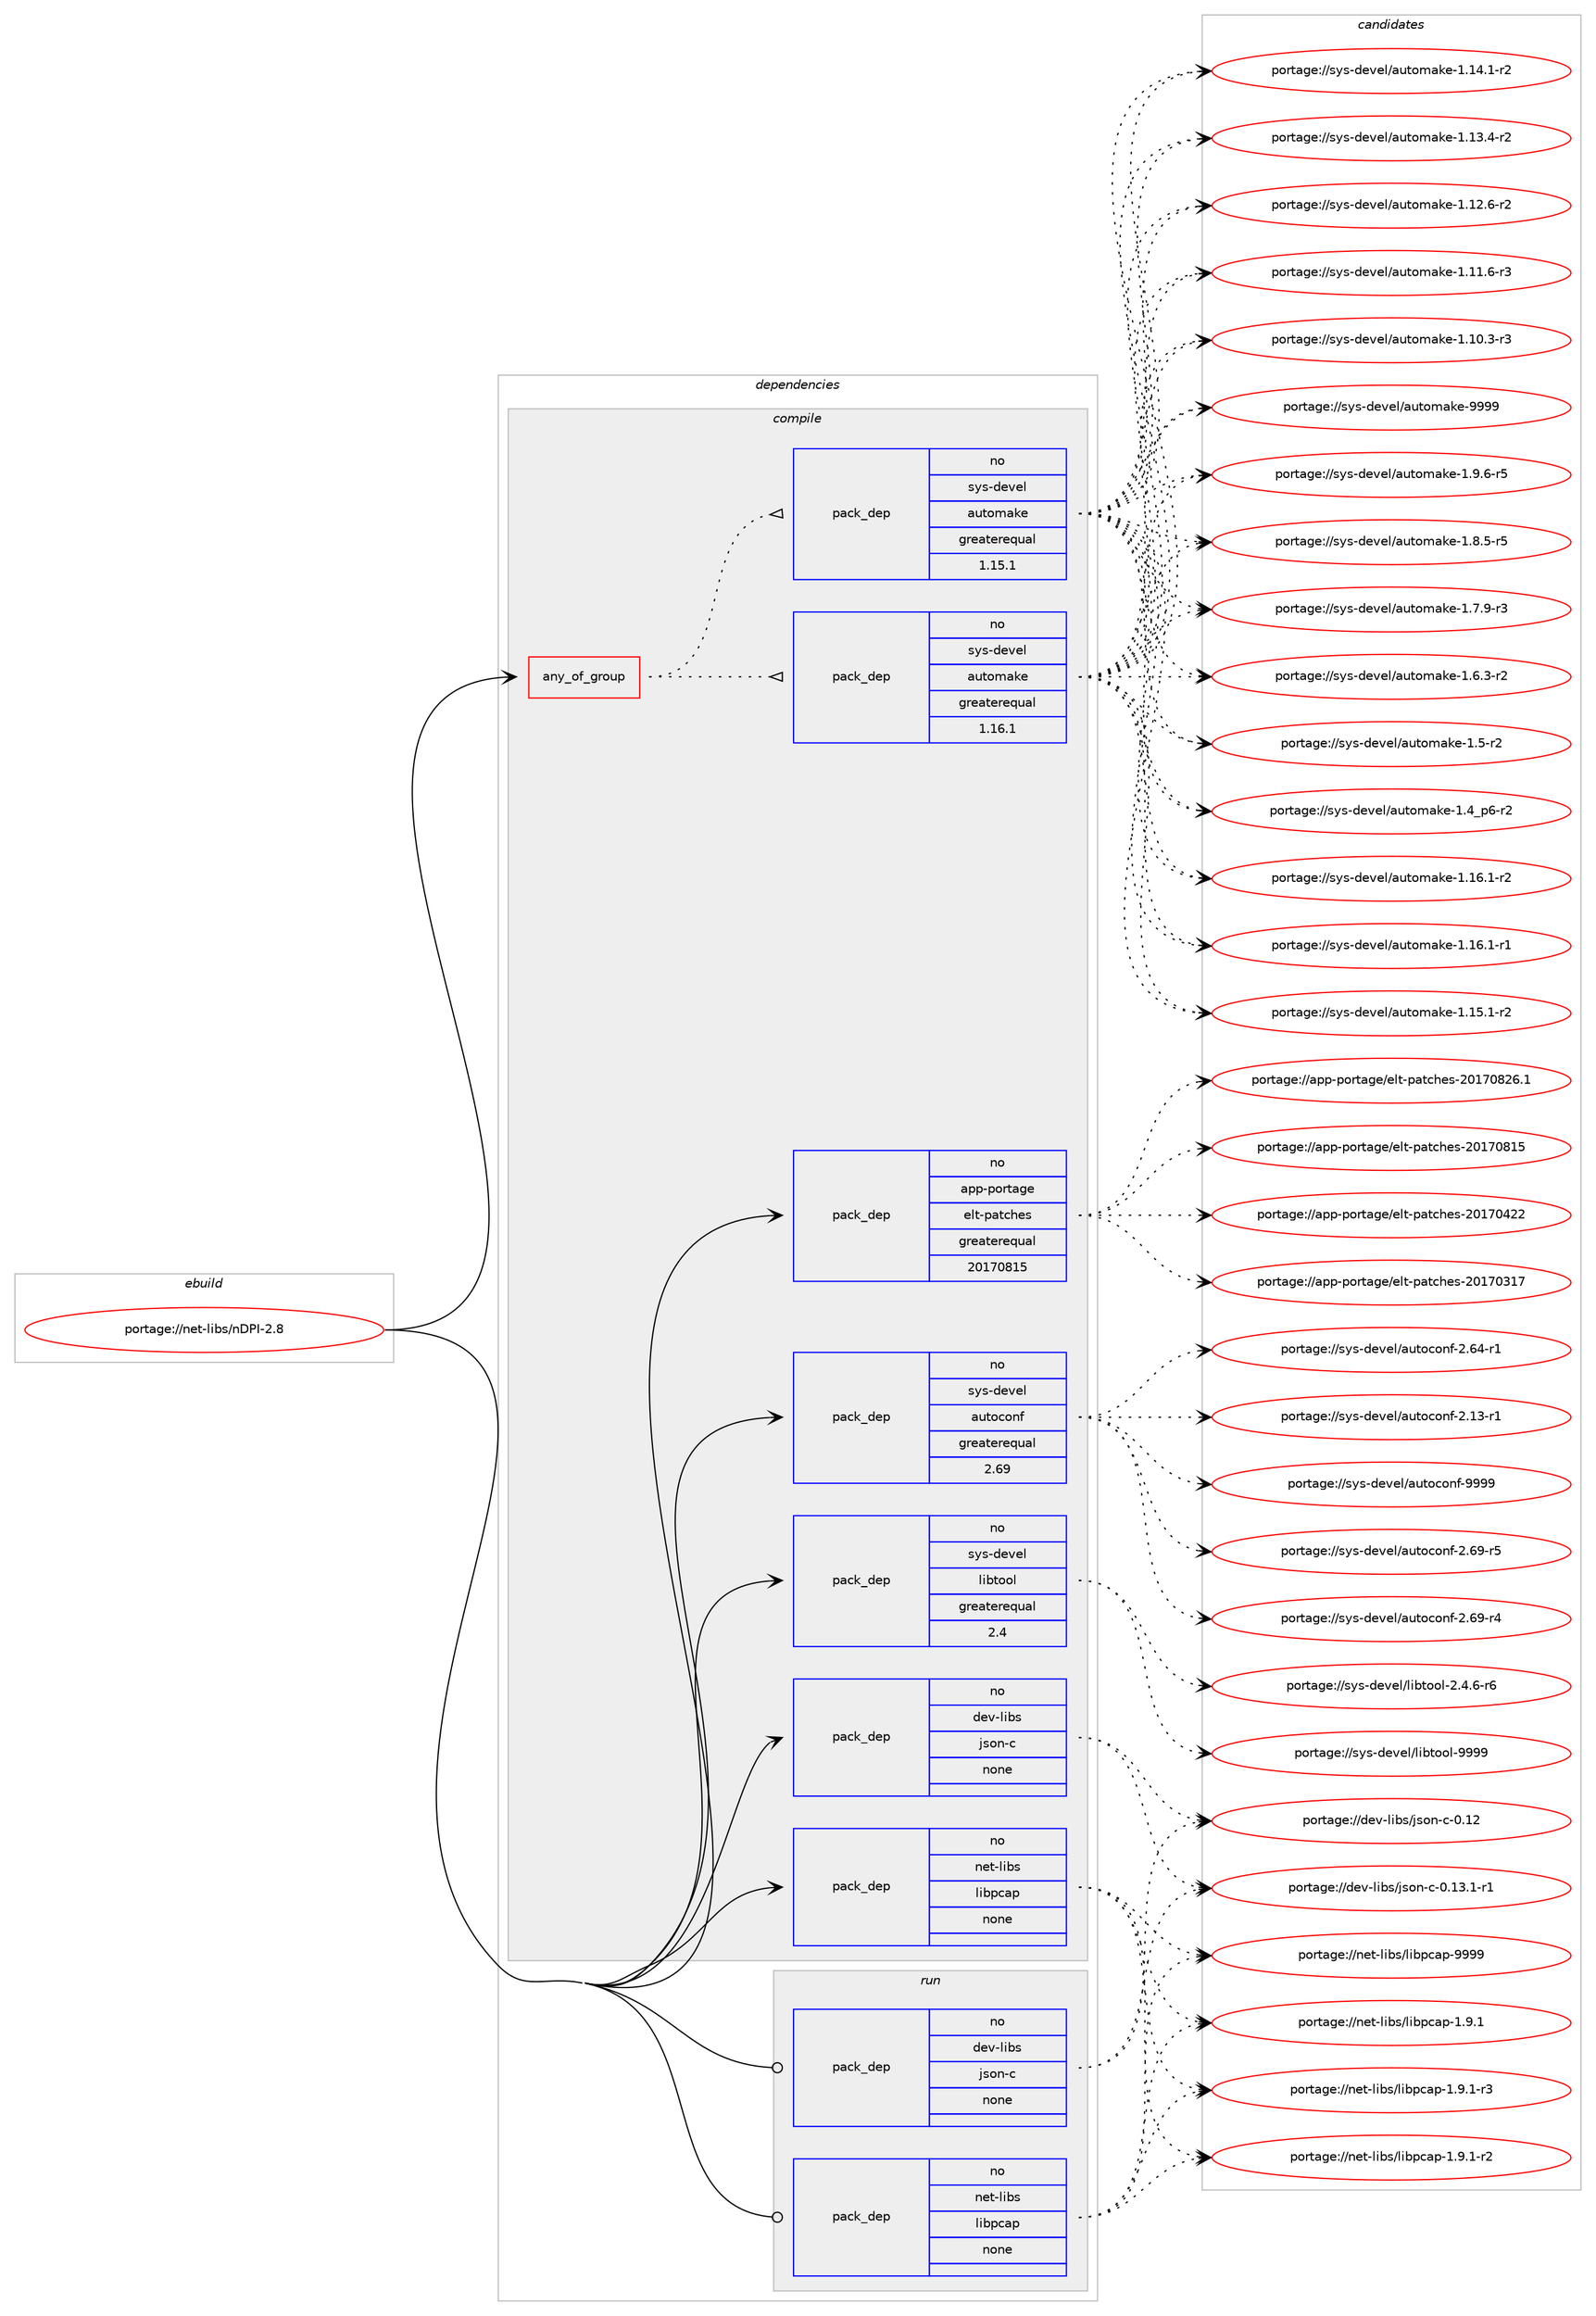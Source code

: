 digraph prolog {

# *************
# Graph options
# *************

newrank=true;
concentrate=true;
compound=true;
graph [rankdir=LR,fontname=Helvetica,fontsize=10,ranksep=1.5];#, ranksep=2.5, nodesep=0.2];
edge  [arrowhead=vee];
node  [fontname=Helvetica,fontsize=10];

# **********
# The ebuild
# **********

subgraph cluster_leftcol {
color=gray;
rank=same;
label=<<i>ebuild</i>>;
id [label="portage://net-libs/nDPI-2.8", color=red, width=4, href="../net-libs/nDPI-2.8.svg"];
}

# ****************
# The dependencies
# ****************

subgraph cluster_midcol {
color=gray;
label=<<i>dependencies</i>>;
subgraph cluster_compile {
fillcolor="#eeeeee";
style=filled;
label=<<i>compile</i>>;
subgraph any1983 {
dependency121649 [label=<<TABLE BORDER="0" CELLBORDER="1" CELLSPACING="0" CELLPADDING="4"><TR><TD CELLPADDING="10">any_of_group</TD></TR></TABLE>>, shape=none, color=red];subgraph pack93943 {
dependency121650 [label=<<TABLE BORDER="0" CELLBORDER="1" CELLSPACING="0" CELLPADDING="4" WIDTH="220"><TR><TD ROWSPAN="6" CELLPADDING="30">pack_dep</TD></TR><TR><TD WIDTH="110">no</TD></TR><TR><TD>sys-devel</TD></TR><TR><TD>automake</TD></TR><TR><TD>greaterequal</TD></TR><TR><TD>1.16.1</TD></TR></TABLE>>, shape=none, color=blue];
}
dependency121649:e -> dependency121650:w [weight=20,style="dotted",arrowhead="oinv"];
subgraph pack93944 {
dependency121651 [label=<<TABLE BORDER="0" CELLBORDER="1" CELLSPACING="0" CELLPADDING="4" WIDTH="220"><TR><TD ROWSPAN="6" CELLPADDING="30">pack_dep</TD></TR><TR><TD WIDTH="110">no</TD></TR><TR><TD>sys-devel</TD></TR><TR><TD>automake</TD></TR><TR><TD>greaterequal</TD></TR><TR><TD>1.15.1</TD></TR></TABLE>>, shape=none, color=blue];
}
dependency121649:e -> dependency121651:w [weight=20,style="dotted",arrowhead="oinv"];
}
id:e -> dependency121649:w [weight=20,style="solid",arrowhead="vee"];
subgraph pack93945 {
dependency121652 [label=<<TABLE BORDER="0" CELLBORDER="1" CELLSPACING="0" CELLPADDING="4" WIDTH="220"><TR><TD ROWSPAN="6" CELLPADDING="30">pack_dep</TD></TR><TR><TD WIDTH="110">no</TD></TR><TR><TD>app-portage</TD></TR><TR><TD>elt-patches</TD></TR><TR><TD>greaterequal</TD></TR><TR><TD>20170815</TD></TR></TABLE>>, shape=none, color=blue];
}
id:e -> dependency121652:w [weight=20,style="solid",arrowhead="vee"];
subgraph pack93946 {
dependency121653 [label=<<TABLE BORDER="0" CELLBORDER="1" CELLSPACING="0" CELLPADDING="4" WIDTH="220"><TR><TD ROWSPAN="6" CELLPADDING="30">pack_dep</TD></TR><TR><TD WIDTH="110">no</TD></TR><TR><TD>dev-libs</TD></TR><TR><TD>json-c</TD></TR><TR><TD>none</TD></TR><TR><TD></TD></TR></TABLE>>, shape=none, color=blue];
}
id:e -> dependency121653:w [weight=20,style="solid",arrowhead="vee"];
subgraph pack93947 {
dependency121654 [label=<<TABLE BORDER="0" CELLBORDER="1" CELLSPACING="0" CELLPADDING="4" WIDTH="220"><TR><TD ROWSPAN="6" CELLPADDING="30">pack_dep</TD></TR><TR><TD WIDTH="110">no</TD></TR><TR><TD>net-libs</TD></TR><TR><TD>libpcap</TD></TR><TR><TD>none</TD></TR><TR><TD></TD></TR></TABLE>>, shape=none, color=blue];
}
id:e -> dependency121654:w [weight=20,style="solid",arrowhead="vee"];
subgraph pack93948 {
dependency121655 [label=<<TABLE BORDER="0" CELLBORDER="1" CELLSPACING="0" CELLPADDING="4" WIDTH="220"><TR><TD ROWSPAN="6" CELLPADDING="30">pack_dep</TD></TR><TR><TD WIDTH="110">no</TD></TR><TR><TD>sys-devel</TD></TR><TR><TD>autoconf</TD></TR><TR><TD>greaterequal</TD></TR><TR><TD>2.69</TD></TR></TABLE>>, shape=none, color=blue];
}
id:e -> dependency121655:w [weight=20,style="solid",arrowhead="vee"];
subgraph pack93949 {
dependency121656 [label=<<TABLE BORDER="0" CELLBORDER="1" CELLSPACING="0" CELLPADDING="4" WIDTH="220"><TR><TD ROWSPAN="6" CELLPADDING="30">pack_dep</TD></TR><TR><TD WIDTH="110">no</TD></TR><TR><TD>sys-devel</TD></TR><TR><TD>libtool</TD></TR><TR><TD>greaterequal</TD></TR><TR><TD>2.4</TD></TR></TABLE>>, shape=none, color=blue];
}
id:e -> dependency121656:w [weight=20,style="solid",arrowhead="vee"];
}
subgraph cluster_compileandrun {
fillcolor="#eeeeee";
style=filled;
label=<<i>compile and run</i>>;
}
subgraph cluster_run {
fillcolor="#eeeeee";
style=filled;
label=<<i>run</i>>;
subgraph pack93950 {
dependency121657 [label=<<TABLE BORDER="0" CELLBORDER="1" CELLSPACING="0" CELLPADDING="4" WIDTH="220"><TR><TD ROWSPAN="6" CELLPADDING="30">pack_dep</TD></TR><TR><TD WIDTH="110">no</TD></TR><TR><TD>dev-libs</TD></TR><TR><TD>json-c</TD></TR><TR><TD>none</TD></TR><TR><TD></TD></TR></TABLE>>, shape=none, color=blue];
}
id:e -> dependency121657:w [weight=20,style="solid",arrowhead="odot"];
subgraph pack93951 {
dependency121658 [label=<<TABLE BORDER="0" CELLBORDER="1" CELLSPACING="0" CELLPADDING="4" WIDTH="220"><TR><TD ROWSPAN="6" CELLPADDING="30">pack_dep</TD></TR><TR><TD WIDTH="110">no</TD></TR><TR><TD>net-libs</TD></TR><TR><TD>libpcap</TD></TR><TR><TD>none</TD></TR><TR><TD></TD></TR></TABLE>>, shape=none, color=blue];
}
id:e -> dependency121658:w [weight=20,style="solid",arrowhead="odot"];
}
}

# **************
# The candidates
# **************

subgraph cluster_choices {
rank=same;
color=gray;
label=<<i>candidates</i>>;

subgraph choice93943 {
color=black;
nodesep=1;
choice115121115451001011181011084797117116111109971071014557575757 [label="portage://sys-devel/automake-9999", color=red, width=4,href="../sys-devel/automake-9999.svg"];
choice115121115451001011181011084797117116111109971071014549465746544511453 [label="portage://sys-devel/automake-1.9.6-r5", color=red, width=4,href="../sys-devel/automake-1.9.6-r5.svg"];
choice115121115451001011181011084797117116111109971071014549465646534511453 [label="portage://sys-devel/automake-1.8.5-r5", color=red, width=4,href="../sys-devel/automake-1.8.5-r5.svg"];
choice115121115451001011181011084797117116111109971071014549465546574511451 [label="portage://sys-devel/automake-1.7.9-r3", color=red, width=4,href="../sys-devel/automake-1.7.9-r3.svg"];
choice115121115451001011181011084797117116111109971071014549465446514511450 [label="portage://sys-devel/automake-1.6.3-r2", color=red, width=4,href="../sys-devel/automake-1.6.3-r2.svg"];
choice11512111545100101118101108479711711611110997107101454946534511450 [label="portage://sys-devel/automake-1.5-r2", color=red, width=4,href="../sys-devel/automake-1.5-r2.svg"];
choice115121115451001011181011084797117116111109971071014549465295112544511450 [label="portage://sys-devel/automake-1.4_p6-r2", color=red, width=4,href="../sys-devel/automake-1.4_p6-r2.svg"];
choice11512111545100101118101108479711711611110997107101454946495446494511450 [label="portage://sys-devel/automake-1.16.1-r2", color=red, width=4,href="../sys-devel/automake-1.16.1-r2.svg"];
choice11512111545100101118101108479711711611110997107101454946495446494511449 [label="portage://sys-devel/automake-1.16.1-r1", color=red, width=4,href="../sys-devel/automake-1.16.1-r1.svg"];
choice11512111545100101118101108479711711611110997107101454946495346494511450 [label="portage://sys-devel/automake-1.15.1-r2", color=red, width=4,href="../sys-devel/automake-1.15.1-r2.svg"];
choice11512111545100101118101108479711711611110997107101454946495246494511450 [label="portage://sys-devel/automake-1.14.1-r2", color=red, width=4,href="../sys-devel/automake-1.14.1-r2.svg"];
choice11512111545100101118101108479711711611110997107101454946495146524511450 [label="portage://sys-devel/automake-1.13.4-r2", color=red, width=4,href="../sys-devel/automake-1.13.4-r2.svg"];
choice11512111545100101118101108479711711611110997107101454946495046544511450 [label="portage://sys-devel/automake-1.12.6-r2", color=red, width=4,href="../sys-devel/automake-1.12.6-r2.svg"];
choice11512111545100101118101108479711711611110997107101454946494946544511451 [label="portage://sys-devel/automake-1.11.6-r3", color=red, width=4,href="../sys-devel/automake-1.11.6-r3.svg"];
choice11512111545100101118101108479711711611110997107101454946494846514511451 [label="portage://sys-devel/automake-1.10.3-r3", color=red, width=4,href="../sys-devel/automake-1.10.3-r3.svg"];
dependency121650:e -> choice115121115451001011181011084797117116111109971071014557575757:w [style=dotted,weight="100"];
dependency121650:e -> choice115121115451001011181011084797117116111109971071014549465746544511453:w [style=dotted,weight="100"];
dependency121650:e -> choice115121115451001011181011084797117116111109971071014549465646534511453:w [style=dotted,weight="100"];
dependency121650:e -> choice115121115451001011181011084797117116111109971071014549465546574511451:w [style=dotted,weight="100"];
dependency121650:e -> choice115121115451001011181011084797117116111109971071014549465446514511450:w [style=dotted,weight="100"];
dependency121650:e -> choice11512111545100101118101108479711711611110997107101454946534511450:w [style=dotted,weight="100"];
dependency121650:e -> choice115121115451001011181011084797117116111109971071014549465295112544511450:w [style=dotted,weight="100"];
dependency121650:e -> choice11512111545100101118101108479711711611110997107101454946495446494511450:w [style=dotted,weight="100"];
dependency121650:e -> choice11512111545100101118101108479711711611110997107101454946495446494511449:w [style=dotted,weight="100"];
dependency121650:e -> choice11512111545100101118101108479711711611110997107101454946495346494511450:w [style=dotted,weight="100"];
dependency121650:e -> choice11512111545100101118101108479711711611110997107101454946495246494511450:w [style=dotted,weight="100"];
dependency121650:e -> choice11512111545100101118101108479711711611110997107101454946495146524511450:w [style=dotted,weight="100"];
dependency121650:e -> choice11512111545100101118101108479711711611110997107101454946495046544511450:w [style=dotted,weight="100"];
dependency121650:e -> choice11512111545100101118101108479711711611110997107101454946494946544511451:w [style=dotted,weight="100"];
dependency121650:e -> choice11512111545100101118101108479711711611110997107101454946494846514511451:w [style=dotted,weight="100"];
}
subgraph choice93944 {
color=black;
nodesep=1;
choice115121115451001011181011084797117116111109971071014557575757 [label="portage://sys-devel/automake-9999", color=red, width=4,href="../sys-devel/automake-9999.svg"];
choice115121115451001011181011084797117116111109971071014549465746544511453 [label="portage://sys-devel/automake-1.9.6-r5", color=red, width=4,href="../sys-devel/automake-1.9.6-r5.svg"];
choice115121115451001011181011084797117116111109971071014549465646534511453 [label="portage://sys-devel/automake-1.8.5-r5", color=red, width=4,href="../sys-devel/automake-1.8.5-r5.svg"];
choice115121115451001011181011084797117116111109971071014549465546574511451 [label="portage://sys-devel/automake-1.7.9-r3", color=red, width=4,href="../sys-devel/automake-1.7.9-r3.svg"];
choice115121115451001011181011084797117116111109971071014549465446514511450 [label="portage://sys-devel/automake-1.6.3-r2", color=red, width=4,href="../sys-devel/automake-1.6.3-r2.svg"];
choice11512111545100101118101108479711711611110997107101454946534511450 [label="portage://sys-devel/automake-1.5-r2", color=red, width=4,href="../sys-devel/automake-1.5-r2.svg"];
choice115121115451001011181011084797117116111109971071014549465295112544511450 [label="portage://sys-devel/automake-1.4_p6-r2", color=red, width=4,href="../sys-devel/automake-1.4_p6-r2.svg"];
choice11512111545100101118101108479711711611110997107101454946495446494511450 [label="portage://sys-devel/automake-1.16.1-r2", color=red, width=4,href="../sys-devel/automake-1.16.1-r2.svg"];
choice11512111545100101118101108479711711611110997107101454946495446494511449 [label="portage://sys-devel/automake-1.16.1-r1", color=red, width=4,href="../sys-devel/automake-1.16.1-r1.svg"];
choice11512111545100101118101108479711711611110997107101454946495346494511450 [label="portage://sys-devel/automake-1.15.1-r2", color=red, width=4,href="../sys-devel/automake-1.15.1-r2.svg"];
choice11512111545100101118101108479711711611110997107101454946495246494511450 [label="portage://sys-devel/automake-1.14.1-r2", color=red, width=4,href="../sys-devel/automake-1.14.1-r2.svg"];
choice11512111545100101118101108479711711611110997107101454946495146524511450 [label="portage://sys-devel/automake-1.13.4-r2", color=red, width=4,href="../sys-devel/automake-1.13.4-r2.svg"];
choice11512111545100101118101108479711711611110997107101454946495046544511450 [label="portage://sys-devel/automake-1.12.6-r2", color=red, width=4,href="../sys-devel/automake-1.12.6-r2.svg"];
choice11512111545100101118101108479711711611110997107101454946494946544511451 [label="portage://sys-devel/automake-1.11.6-r3", color=red, width=4,href="../sys-devel/automake-1.11.6-r3.svg"];
choice11512111545100101118101108479711711611110997107101454946494846514511451 [label="portage://sys-devel/automake-1.10.3-r3", color=red, width=4,href="../sys-devel/automake-1.10.3-r3.svg"];
dependency121651:e -> choice115121115451001011181011084797117116111109971071014557575757:w [style=dotted,weight="100"];
dependency121651:e -> choice115121115451001011181011084797117116111109971071014549465746544511453:w [style=dotted,weight="100"];
dependency121651:e -> choice115121115451001011181011084797117116111109971071014549465646534511453:w [style=dotted,weight="100"];
dependency121651:e -> choice115121115451001011181011084797117116111109971071014549465546574511451:w [style=dotted,weight="100"];
dependency121651:e -> choice115121115451001011181011084797117116111109971071014549465446514511450:w [style=dotted,weight="100"];
dependency121651:e -> choice11512111545100101118101108479711711611110997107101454946534511450:w [style=dotted,weight="100"];
dependency121651:e -> choice115121115451001011181011084797117116111109971071014549465295112544511450:w [style=dotted,weight="100"];
dependency121651:e -> choice11512111545100101118101108479711711611110997107101454946495446494511450:w [style=dotted,weight="100"];
dependency121651:e -> choice11512111545100101118101108479711711611110997107101454946495446494511449:w [style=dotted,weight="100"];
dependency121651:e -> choice11512111545100101118101108479711711611110997107101454946495346494511450:w [style=dotted,weight="100"];
dependency121651:e -> choice11512111545100101118101108479711711611110997107101454946495246494511450:w [style=dotted,weight="100"];
dependency121651:e -> choice11512111545100101118101108479711711611110997107101454946495146524511450:w [style=dotted,weight="100"];
dependency121651:e -> choice11512111545100101118101108479711711611110997107101454946495046544511450:w [style=dotted,weight="100"];
dependency121651:e -> choice11512111545100101118101108479711711611110997107101454946494946544511451:w [style=dotted,weight="100"];
dependency121651:e -> choice11512111545100101118101108479711711611110997107101454946494846514511451:w [style=dotted,weight="100"];
}
subgraph choice93945 {
color=black;
nodesep=1;
choice971121124511211111411697103101471011081164511297116991041011154550484955485650544649 [label="portage://app-portage/elt-patches-20170826.1", color=red, width=4,href="../app-portage/elt-patches-20170826.1.svg"];
choice97112112451121111141169710310147101108116451129711699104101115455048495548564953 [label="portage://app-portage/elt-patches-20170815", color=red, width=4,href="../app-portage/elt-patches-20170815.svg"];
choice97112112451121111141169710310147101108116451129711699104101115455048495548525050 [label="portage://app-portage/elt-patches-20170422", color=red, width=4,href="../app-portage/elt-patches-20170422.svg"];
choice97112112451121111141169710310147101108116451129711699104101115455048495548514955 [label="portage://app-portage/elt-patches-20170317", color=red, width=4,href="../app-portage/elt-patches-20170317.svg"];
dependency121652:e -> choice971121124511211111411697103101471011081164511297116991041011154550484955485650544649:w [style=dotted,weight="100"];
dependency121652:e -> choice97112112451121111141169710310147101108116451129711699104101115455048495548564953:w [style=dotted,weight="100"];
dependency121652:e -> choice97112112451121111141169710310147101108116451129711699104101115455048495548525050:w [style=dotted,weight="100"];
dependency121652:e -> choice97112112451121111141169710310147101108116451129711699104101115455048495548514955:w [style=dotted,weight="100"];
}
subgraph choice93946 {
color=black;
nodesep=1;
choice1001011184510810598115471061151111104599454846495146494511449 [label="portage://dev-libs/json-c-0.13.1-r1", color=red, width=4,href="../dev-libs/json-c-0.13.1-r1.svg"];
choice10010111845108105981154710611511111045994548464950 [label="portage://dev-libs/json-c-0.12", color=red, width=4,href="../dev-libs/json-c-0.12.svg"];
dependency121653:e -> choice1001011184510810598115471061151111104599454846495146494511449:w [style=dotted,weight="100"];
dependency121653:e -> choice10010111845108105981154710611511111045994548464950:w [style=dotted,weight="100"];
}
subgraph choice93947 {
color=black;
nodesep=1;
choice1101011164510810598115471081059811299971124557575757 [label="portage://net-libs/libpcap-9999", color=red, width=4,href="../net-libs/libpcap-9999.svg"];
choice1101011164510810598115471081059811299971124549465746494511451 [label="portage://net-libs/libpcap-1.9.1-r3", color=red, width=4,href="../net-libs/libpcap-1.9.1-r3.svg"];
choice1101011164510810598115471081059811299971124549465746494511450 [label="portage://net-libs/libpcap-1.9.1-r2", color=red, width=4,href="../net-libs/libpcap-1.9.1-r2.svg"];
choice110101116451081059811547108105981129997112454946574649 [label="portage://net-libs/libpcap-1.9.1", color=red, width=4,href="../net-libs/libpcap-1.9.1.svg"];
dependency121654:e -> choice1101011164510810598115471081059811299971124557575757:w [style=dotted,weight="100"];
dependency121654:e -> choice1101011164510810598115471081059811299971124549465746494511451:w [style=dotted,weight="100"];
dependency121654:e -> choice1101011164510810598115471081059811299971124549465746494511450:w [style=dotted,weight="100"];
dependency121654:e -> choice110101116451081059811547108105981129997112454946574649:w [style=dotted,weight="100"];
}
subgraph choice93948 {
color=black;
nodesep=1;
choice115121115451001011181011084797117116111991111101024557575757 [label="portage://sys-devel/autoconf-9999", color=red, width=4,href="../sys-devel/autoconf-9999.svg"];
choice1151211154510010111810110847971171161119911111010245504654574511453 [label="portage://sys-devel/autoconf-2.69-r5", color=red, width=4,href="../sys-devel/autoconf-2.69-r5.svg"];
choice1151211154510010111810110847971171161119911111010245504654574511452 [label="portage://sys-devel/autoconf-2.69-r4", color=red, width=4,href="../sys-devel/autoconf-2.69-r4.svg"];
choice1151211154510010111810110847971171161119911111010245504654524511449 [label="portage://sys-devel/autoconf-2.64-r1", color=red, width=4,href="../sys-devel/autoconf-2.64-r1.svg"];
choice1151211154510010111810110847971171161119911111010245504649514511449 [label="portage://sys-devel/autoconf-2.13-r1", color=red, width=4,href="../sys-devel/autoconf-2.13-r1.svg"];
dependency121655:e -> choice115121115451001011181011084797117116111991111101024557575757:w [style=dotted,weight="100"];
dependency121655:e -> choice1151211154510010111810110847971171161119911111010245504654574511453:w [style=dotted,weight="100"];
dependency121655:e -> choice1151211154510010111810110847971171161119911111010245504654574511452:w [style=dotted,weight="100"];
dependency121655:e -> choice1151211154510010111810110847971171161119911111010245504654524511449:w [style=dotted,weight="100"];
dependency121655:e -> choice1151211154510010111810110847971171161119911111010245504649514511449:w [style=dotted,weight="100"];
}
subgraph choice93949 {
color=black;
nodesep=1;
choice1151211154510010111810110847108105981161111111084557575757 [label="portage://sys-devel/libtool-9999", color=red, width=4,href="../sys-devel/libtool-9999.svg"];
choice1151211154510010111810110847108105981161111111084550465246544511454 [label="portage://sys-devel/libtool-2.4.6-r6", color=red, width=4,href="../sys-devel/libtool-2.4.6-r6.svg"];
dependency121656:e -> choice1151211154510010111810110847108105981161111111084557575757:w [style=dotted,weight="100"];
dependency121656:e -> choice1151211154510010111810110847108105981161111111084550465246544511454:w [style=dotted,weight="100"];
}
subgraph choice93950 {
color=black;
nodesep=1;
choice1001011184510810598115471061151111104599454846495146494511449 [label="portage://dev-libs/json-c-0.13.1-r1", color=red, width=4,href="../dev-libs/json-c-0.13.1-r1.svg"];
choice10010111845108105981154710611511111045994548464950 [label="portage://dev-libs/json-c-0.12", color=red, width=4,href="../dev-libs/json-c-0.12.svg"];
dependency121657:e -> choice1001011184510810598115471061151111104599454846495146494511449:w [style=dotted,weight="100"];
dependency121657:e -> choice10010111845108105981154710611511111045994548464950:w [style=dotted,weight="100"];
}
subgraph choice93951 {
color=black;
nodesep=1;
choice1101011164510810598115471081059811299971124557575757 [label="portage://net-libs/libpcap-9999", color=red, width=4,href="../net-libs/libpcap-9999.svg"];
choice1101011164510810598115471081059811299971124549465746494511451 [label="portage://net-libs/libpcap-1.9.1-r3", color=red, width=4,href="../net-libs/libpcap-1.9.1-r3.svg"];
choice1101011164510810598115471081059811299971124549465746494511450 [label="portage://net-libs/libpcap-1.9.1-r2", color=red, width=4,href="../net-libs/libpcap-1.9.1-r2.svg"];
choice110101116451081059811547108105981129997112454946574649 [label="portage://net-libs/libpcap-1.9.1", color=red, width=4,href="../net-libs/libpcap-1.9.1.svg"];
dependency121658:e -> choice1101011164510810598115471081059811299971124557575757:w [style=dotted,weight="100"];
dependency121658:e -> choice1101011164510810598115471081059811299971124549465746494511451:w [style=dotted,weight="100"];
dependency121658:e -> choice1101011164510810598115471081059811299971124549465746494511450:w [style=dotted,weight="100"];
dependency121658:e -> choice110101116451081059811547108105981129997112454946574649:w [style=dotted,weight="100"];
}
}

}
